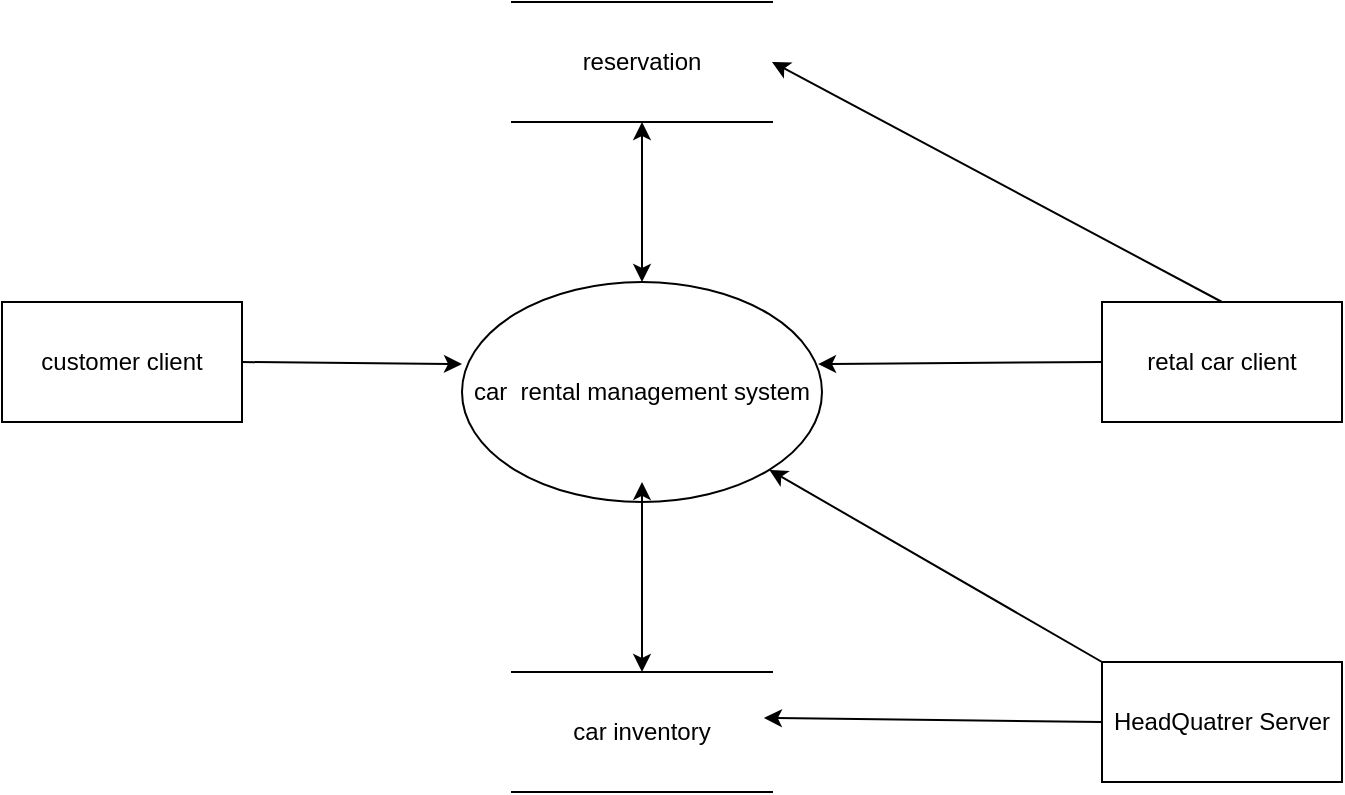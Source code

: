 <mxfile version="26.2.4">
  <diagram name="Page-1" id="5d7acffa-a066-3a61-03fe-96351882024d">
    <mxGraphModel dx="880" dy="742" grid="1" gridSize="10" guides="1" tooltips="1" connect="1" arrows="1" fold="1" page="1" pageScale="1" pageWidth="1100" pageHeight="850" background="#ffffff" math="0" shadow="0">
      <root>
        <mxCell id="0" />
        <mxCell id="1" parent="0" />
        <mxCell id="s5QRhpcnE34uPsZO7EeD-14" value="car inventory" style="shape=partialRectangle;whiteSpace=wrap;html=1;left=0;right=0;fillColor=none;" vertex="1" parent="1">
          <mxGeometry x="515" y="485" width="130" height="60" as="geometry" />
        </mxCell>
        <mxCell id="s5QRhpcnE34uPsZO7EeD-15" value="retal car client" style="rounded=0;whiteSpace=wrap;html=1;" vertex="1" parent="1">
          <mxGeometry x="810" y="300" width="120" height="60" as="geometry" />
        </mxCell>
        <mxCell id="s5QRhpcnE34uPsZO7EeD-16" value="HeadQuatrer Server" style="rounded=0;whiteSpace=wrap;html=1;" vertex="1" parent="1">
          <mxGeometry x="810" y="480" width="120" height="60" as="geometry" />
        </mxCell>
        <mxCell id="s5QRhpcnE34uPsZO7EeD-17" value="customer client" style="rounded=0;whiteSpace=wrap;html=1;" vertex="1" parent="1">
          <mxGeometry x="260" y="300" width="120" height="60" as="geometry" />
        </mxCell>
        <mxCell id="s5QRhpcnE34uPsZO7EeD-18" value="car&amp;nbsp; rental management system" style="ellipse;whiteSpace=wrap;html=1;" vertex="1" parent="1">
          <mxGeometry x="490" y="290" width="180" height="110" as="geometry" />
        </mxCell>
        <mxCell id="s5QRhpcnE34uPsZO7EeD-19" value="" style="endArrow=classic;html=1;rounded=0;exitX=1;exitY=0.5;exitDx=0;exitDy=0;entryX=0;entryY=0.373;entryDx=0;entryDy=0;entryPerimeter=0;" edge="1" parent="1" source="s5QRhpcnE34uPsZO7EeD-17" target="s5QRhpcnE34uPsZO7EeD-18">
          <mxGeometry width="50" height="50" relative="1" as="geometry">
            <mxPoint x="560" y="480" as="sourcePoint" />
            <mxPoint x="610" y="430" as="targetPoint" />
          </mxGeometry>
        </mxCell>
        <mxCell id="s5QRhpcnE34uPsZO7EeD-21" value="" style="endArrow=classic;html=1;rounded=0;exitX=0;exitY=0.5;exitDx=0;exitDy=0;entryX=0.989;entryY=0.373;entryDx=0;entryDy=0;entryPerimeter=0;" edge="1" parent="1" source="s5QRhpcnE34uPsZO7EeD-15" target="s5QRhpcnE34uPsZO7EeD-18">
          <mxGeometry width="50" height="50" relative="1" as="geometry">
            <mxPoint x="560" y="480" as="sourcePoint" />
            <mxPoint x="610" y="430" as="targetPoint" />
          </mxGeometry>
        </mxCell>
        <mxCell id="s5QRhpcnE34uPsZO7EeD-22" value="" style="endArrow=classic;startArrow=classic;html=1;rounded=0;entryX=0.5;entryY=0.909;entryDx=0;entryDy=0;entryPerimeter=0;" edge="1" parent="1" source="s5QRhpcnE34uPsZO7EeD-14" target="s5QRhpcnE34uPsZO7EeD-18">
          <mxGeometry width="50" height="50" relative="1" as="geometry">
            <mxPoint x="560" y="480" as="sourcePoint" />
            <mxPoint x="610" y="430" as="targetPoint" />
          </mxGeometry>
        </mxCell>
        <mxCell id="s5QRhpcnE34uPsZO7EeD-23" value="" style="endArrow=classic;html=1;rounded=0;exitX=0;exitY=0.5;exitDx=0;exitDy=0;entryX=0.969;entryY=0.383;entryDx=0;entryDy=0;entryPerimeter=0;" edge="1" parent="1" source="s5QRhpcnE34uPsZO7EeD-16" target="s5QRhpcnE34uPsZO7EeD-14">
          <mxGeometry width="50" height="50" relative="1" as="geometry">
            <mxPoint x="560" y="480" as="sourcePoint" />
            <mxPoint x="610" y="430" as="targetPoint" />
          </mxGeometry>
        </mxCell>
        <mxCell id="s5QRhpcnE34uPsZO7EeD-24" value="" style="endArrow=classic;html=1;rounded=0;exitX=0;exitY=0;exitDx=0;exitDy=0;entryX=1;entryY=1;entryDx=0;entryDy=0;" edge="1" parent="1" source="s5QRhpcnE34uPsZO7EeD-16" target="s5QRhpcnE34uPsZO7EeD-18">
          <mxGeometry width="50" height="50" relative="1" as="geometry">
            <mxPoint x="560" y="480" as="sourcePoint" />
            <mxPoint x="610" y="430" as="targetPoint" />
          </mxGeometry>
        </mxCell>
        <mxCell id="s5QRhpcnE34uPsZO7EeD-25" value="reservation" style="shape=partialRectangle;whiteSpace=wrap;html=1;left=0;right=0;fillColor=none;" vertex="1" parent="1">
          <mxGeometry x="515" y="150" width="130" height="60" as="geometry" />
        </mxCell>
        <mxCell id="s5QRhpcnE34uPsZO7EeD-28" value="" style="endArrow=classic;html=1;rounded=0;exitX=0.5;exitY=0;exitDx=0;exitDy=0;entryX=1;entryY=0.5;entryDx=0;entryDy=0;" edge="1" parent="1" source="s5QRhpcnE34uPsZO7EeD-15" target="s5QRhpcnE34uPsZO7EeD-25">
          <mxGeometry width="50" height="50" relative="1" as="geometry">
            <mxPoint x="580" y="470" as="sourcePoint" />
            <mxPoint x="610" y="430" as="targetPoint" />
          </mxGeometry>
        </mxCell>
        <mxCell id="s5QRhpcnE34uPsZO7EeD-29" value="" style="endArrow=classic;startArrow=classic;html=1;rounded=0;entryX=0.5;entryY=1;entryDx=0;entryDy=0;exitX=0.5;exitY=0;exitDx=0;exitDy=0;" edge="1" parent="1" source="s5QRhpcnE34uPsZO7EeD-18" target="s5QRhpcnE34uPsZO7EeD-25">
          <mxGeometry width="50" height="50" relative="1" as="geometry">
            <mxPoint x="560" y="480" as="sourcePoint" />
            <mxPoint x="610" y="430" as="targetPoint" />
          </mxGeometry>
        </mxCell>
      </root>
    </mxGraphModel>
  </diagram>
</mxfile>
